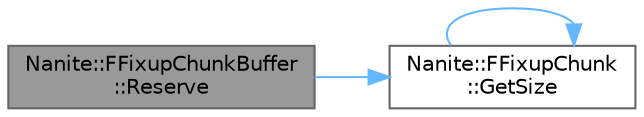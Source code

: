 digraph "Nanite::FFixupChunkBuffer::Reserve"
{
 // INTERACTIVE_SVG=YES
 // LATEX_PDF_SIZE
  bgcolor="transparent";
  edge [fontname=Helvetica,fontsize=10,labelfontname=Helvetica,labelfontsize=10];
  node [fontname=Helvetica,fontsize=10,shape=box,height=0.2,width=0.4];
  rankdir="LR";
  Node1 [id="Node000001",label="Nanite::FFixupChunkBuffer\l::Reserve",height=0.2,width=0.4,color="gray40", fillcolor="grey60", style="filled", fontcolor="black",tooltip=" "];
  Node1 -> Node2 [id="edge1_Node000001_Node000002",color="steelblue1",style="solid",tooltip=" "];
  Node2 [id="Node000002",label="Nanite::FFixupChunk\l::GetSize",height=0.2,width=0.4,color="grey40", fillcolor="white", style="filled",URL="$d4/d2e/classNanite_1_1FFixupChunk.html#a6e2510b1c501f5f6e9589387c78eaaf9",tooltip=" "];
  Node2 -> Node2 [id="edge2_Node000002_Node000002",color="steelblue1",style="solid",tooltip=" "];
}
